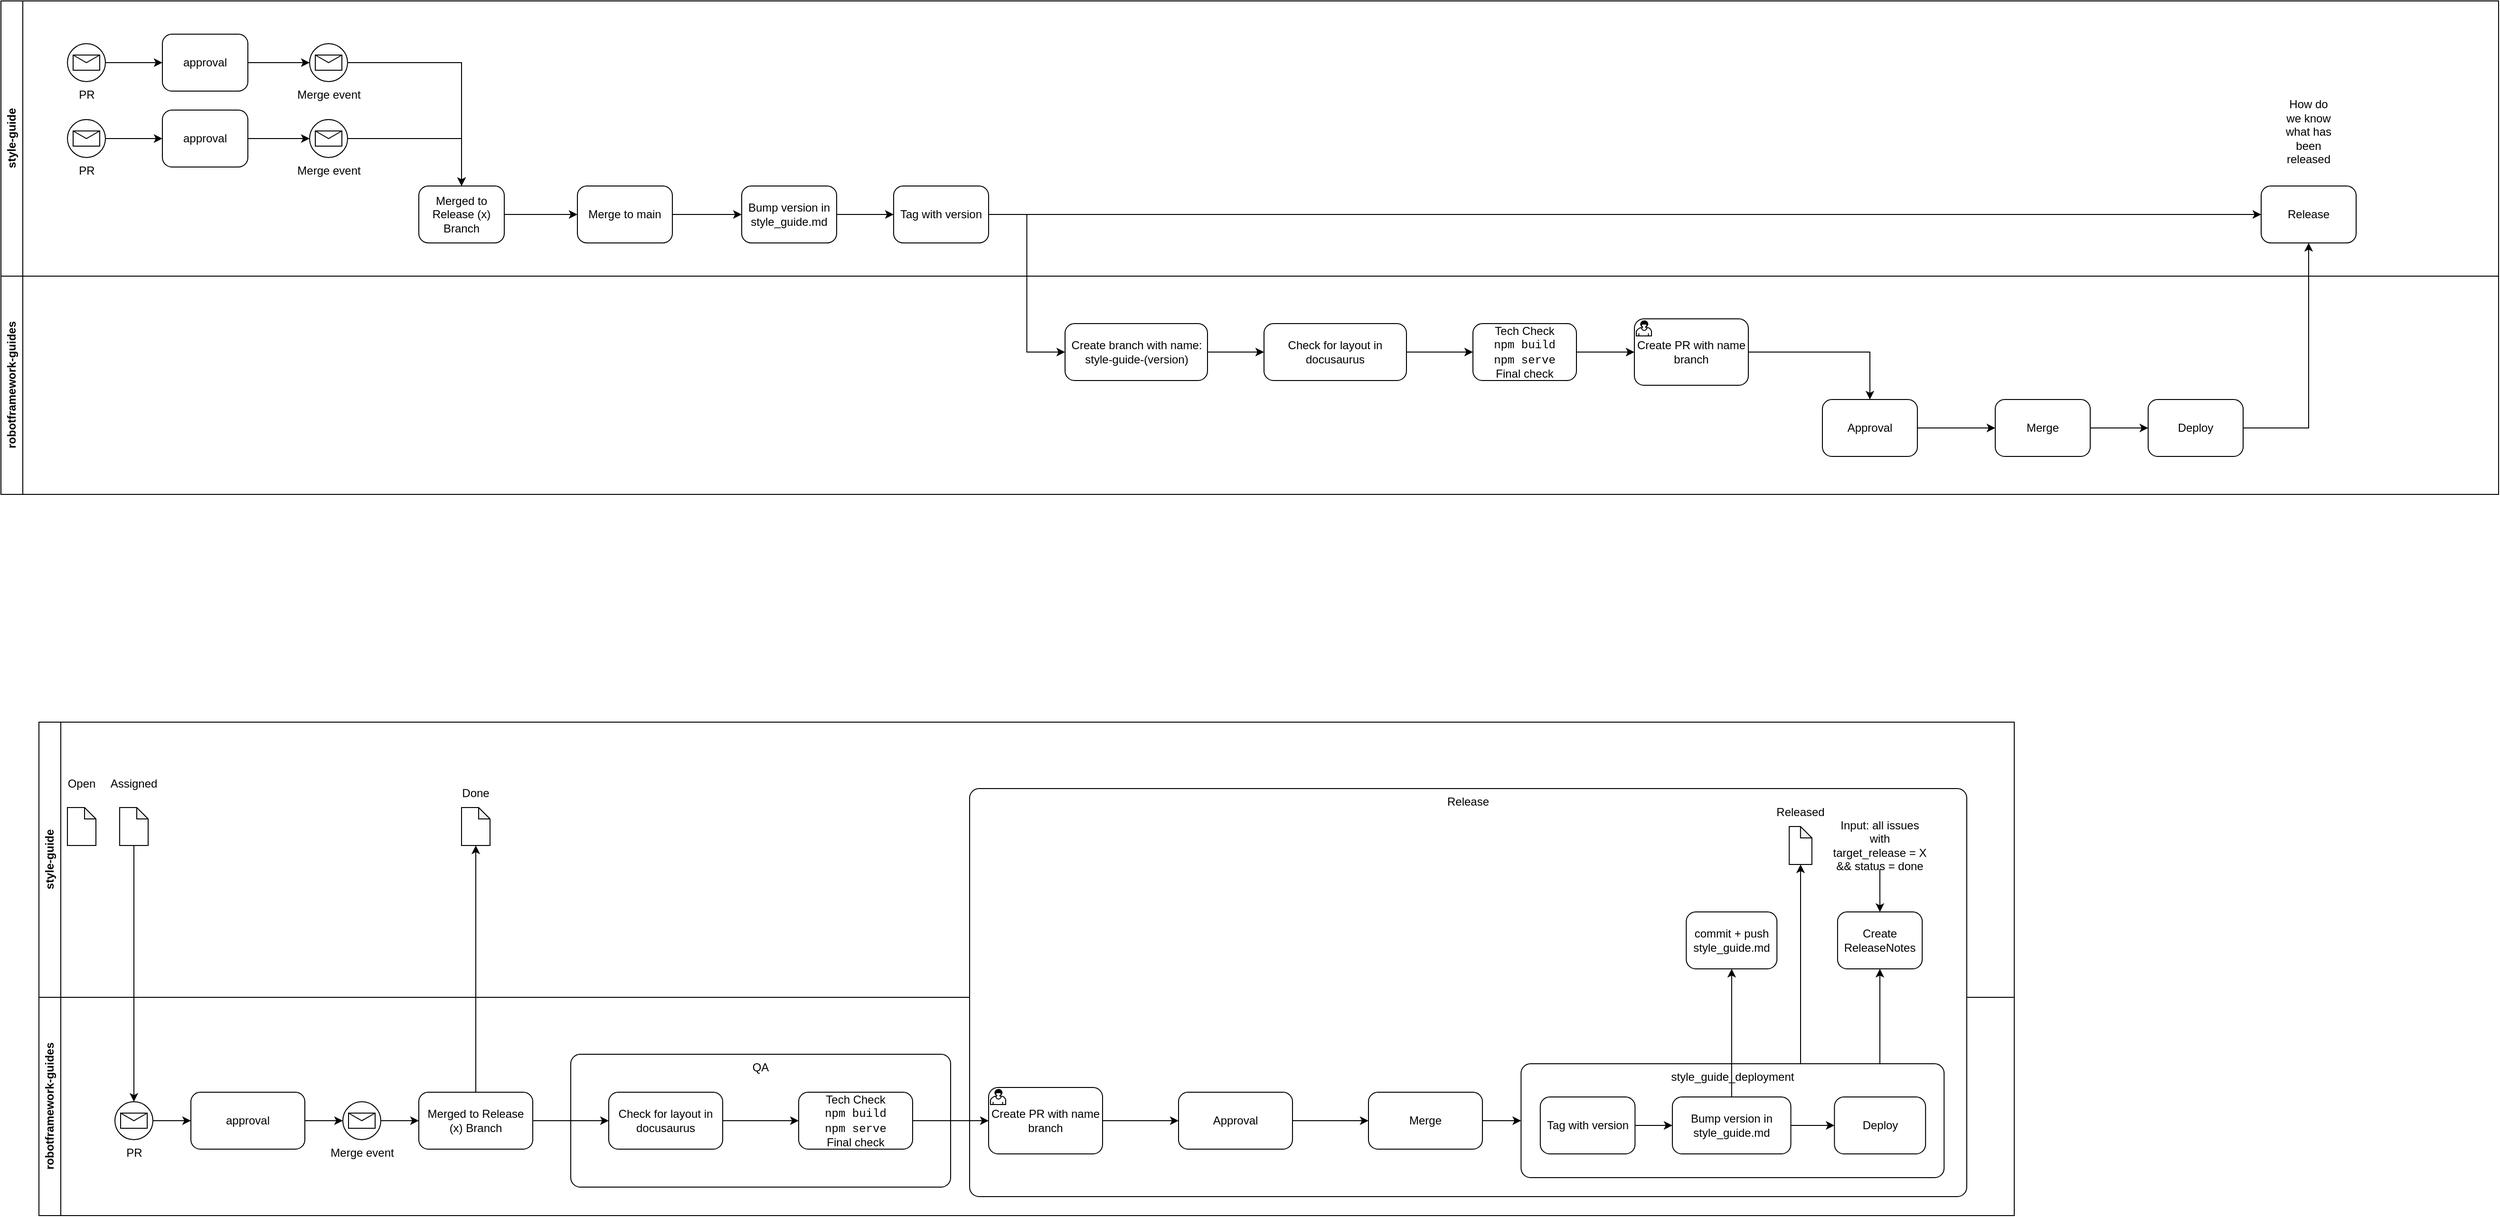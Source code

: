 <mxfile version="24.3.1" type="device">
  <diagram name="Page-1" id="ZOuL5xsMiOxqUGBmQ5yk">
    <mxGraphModel dx="1248" dy="1393" grid="1" gridSize="10" guides="1" tooltips="1" connect="1" arrows="1" fold="1" page="1" pageScale="1" pageWidth="827" pageHeight="1169" math="0" shadow="0">
      <root>
        <mxCell id="0" />
        <mxCell id="1" parent="0" />
        <mxCell id="idyytgoSw99__6BI9T1v-10" value="style-guide" style="swimlane;horizontal=0;whiteSpace=wrap;html=1;" parent="1" vertex="1">
          <mxGeometry x="120" y="120" width="2630" height="290" as="geometry" />
        </mxCell>
        <mxCell id="idyytgoSw99__6BI9T1v-1" value="Merge event" style="points=[[0.145,0.145,0],[0.5,0,0],[0.855,0.145,0],[1,0.5,0],[0.855,0.855,0],[0.5,1,0],[0.145,0.855,0],[0,0.5,0]];shape=mxgraph.bpmn.event;html=1;verticalLabelPosition=bottom;labelBackgroundColor=#ffffff;verticalAlign=top;align=center;perimeter=ellipsePerimeter;outlineConnect=0;aspect=fixed;outline=standard;symbol=message;" parent="idyytgoSw99__6BI9T1v-10" vertex="1">
          <mxGeometry x="325" y="125" width="40" height="40" as="geometry" />
        </mxCell>
        <mxCell id="idyytgoSw99__6BI9T1v-14" style="edgeStyle=orthogonalEdgeStyle;rounded=0;orthogonalLoop=1;jettySize=auto;html=1;" parent="idyytgoSw99__6BI9T1v-10" source="idyytgoSw99__6BI9T1v-12" target="idyytgoSw99__6BI9T1v-13" edge="1">
          <mxGeometry relative="1" as="geometry" />
        </mxCell>
        <mxCell id="idyytgoSw99__6BI9T1v-12" value="PR" style="points=[[0.145,0.145,0],[0.5,0,0],[0.855,0.145,0],[1,0.5,0],[0.855,0.855,0],[0.5,1,0],[0.145,0.855,0],[0,0.5,0]];shape=mxgraph.bpmn.event;html=1;verticalLabelPosition=bottom;labelBackgroundColor=#ffffff;verticalAlign=top;align=center;perimeter=ellipsePerimeter;outlineConnect=0;aspect=fixed;outline=standard;symbol=message;" parent="idyytgoSw99__6BI9T1v-10" vertex="1">
          <mxGeometry x="70" y="125" width="40" height="40" as="geometry" />
        </mxCell>
        <mxCell id="idyytgoSw99__6BI9T1v-15" style="edgeStyle=orthogonalEdgeStyle;rounded=0;orthogonalLoop=1;jettySize=auto;html=1;" parent="idyytgoSw99__6BI9T1v-10" source="idyytgoSw99__6BI9T1v-13" target="idyytgoSw99__6BI9T1v-1" edge="1">
          <mxGeometry relative="1" as="geometry" />
        </mxCell>
        <mxCell id="idyytgoSw99__6BI9T1v-13" value="approval" style="points=[[0.25,0,0],[0.5,0,0],[0.75,0,0],[1,0.25,0],[1,0.5,0],[1,0.75,0],[0.75,1,0],[0.5,1,0],[0.25,1,0],[0,0.75,0],[0,0.5,0],[0,0.25,0]];shape=mxgraph.bpmn.task;whiteSpace=wrap;rectStyle=rounded;size=10;html=1;container=1;expand=0;collapsible=0;taskMarker=abstract;" parent="idyytgoSw99__6BI9T1v-10" vertex="1">
          <mxGeometry x="170" y="115" width="90" height="60" as="geometry" />
        </mxCell>
        <mxCell id="idyytgoSw99__6BI9T1v-32" value="" style="edgeStyle=orthogonalEdgeStyle;rounded=0;orthogonalLoop=1;jettySize=auto;html=1;" parent="idyytgoSw99__6BI9T1v-10" source="idyytgoSw99__6BI9T1v-1" target="idyytgoSw99__6BI9T1v-31" edge="1">
          <mxGeometry relative="1" as="geometry">
            <mxPoint x="600" y="265" as="targetPoint" />
            <mxPoint x="485" y="265" as="sourcePoint" />
          </mxGeometry>
        </mxCell>
        <mxCell id="idyytgoSw99__6BI9T1v-31" value="Merged to Release (x) Branch" style="points=[[0.25,0,0],[0.5,0,0],[0.75,0,0],[1,0.25,0],[1,0.5,0],[1,0.75,0],[0.75,1,0],[0.5,1,0],[0.25,1,0],[0,0.75,0],[0,0.5,0],[0,0.25,0]];shape=mxgraph.bpmn.task;whiteSpace=wrap;rectStyle=rounded;size=10;html=1;container=1;expand=0;collapsible=0;taskMarker=abstract;" parent="idyytgoSw99__6BI9T1v-10" vertex="1">
          <mxGeometry x="440" y="195" width="90" height="60" as="geometry" />
        </mxCell>
        <mxCell id="idyytgoSw99__6BI9T1v-36" value="Merge event" style="points=[[0.145,0.145,0],[0.5,0,0],[0.855,0.145,0],[1,0.5,0],[0.855,0.855,0],[0.5,1,0],[0.145,0.855,0],[0,0.5,0]];shape=mxgraph.bpmn.event;html=1;verticalLabelPosition=bottom;labelBackgroundColor=#ffffff;verticalAlign=top;align=center;perimeter=ellipsePerimeter;outlineConnect=0;aspect=fixed;outline=standard;symbol=message;" parent="idyytgoSw99__6BI9T1v-10" vertex="1">
          <mxGeometry x="325" y="45" width="40" height="40" as="geometry" />
        </mxCell>
        <mxCell id="idyytgoSw99__6BI9T1v-37" style="edgeStyle=orthogonalEdgeStyle;rounded=0;orthogonalLoop=1;jettySize=auto;html=1;" parent="idyytgoSw99__6BI9T1v-10" source="idyytgoSw99__6BI9T1v-38" target="idyytgoSw99__6BI9T1v-40" edge="1">
          <mxGeometry relative="1" as="geometry" />
        </mxCell>
        <mxCell id="idyytgoSw99__6BI9T1v-38" value="PR" style="points=[[0.145,0.145,0],[0.5,0,0],[0.855,0.145,0],[1,0.5,0],[0.855,0.855,0],[0.5,1,0],[0.145,0.855,0],[0,0.5,0]];shape=mxgraph.bpmn.event;html=1;verticalLabelPosition=bottom;labelBackgroundColor=#ffffff;verticalAlign=top;align=center;perimeter=ellipsePerimeter;outlineConnect=0;aspect=fixed;outline=standard;symbol=message;" parent="idyytgoSw99__6BI9T1v-10" vertex="1">
          <mxGeometry x="70" y="45" width="40" height="40" as="geometry" />
        </mxCell>
        <mxCell id="idyytgoSw99__6BI9T1v-39" style="edgeStyle=orthogonalEdgeStyle;rounded=0;orthogonalLoop=1;jettySize=auto;html=1;" parent="idyytgoSw99__6BI9T1v-10" source="idyytgoSw99__6BI9T1v-40" target="idyytgoSw99__6BI9T1v-36" edge="1">
          <mxGeometry relative="1" as="geometry" />
        </mxCell>
        <mxCell id="idyytgoSw99__6BI9T1v-40" value="approval" style="points=[[0.25,0,0],[0.5,0,0],[0.75,0,0],[1,0.25,0],[1,0.5,0],[1,0.75,0],[0.75,1,0],[0.5,1,0],[0.25,1,0],[0,0.75,0],[0,0.5,0],[0,0.25,0]];shape=mxgraph.bpmn.task;whiteSpace=wrap;rectStyle=rounded;size=10;html=1;container=1;expand=0;collapsible=0;taskMarker=abstract;" parent="idyytgoSw99__6BI9T1v-10" vertex="1">
          <mxGeometry x="170" y="35" width="90" height="60" as="geometry" />
        </mxCell>
        <mxCell id="idyytgoSw99__6BI9T1v-41" style="edgeStyle=orthogonalEdgeStyle;rounded=0;orthogonalLoop=1;jettySize=auto;html=1;entryX=0.5;entryY=0;entryDx=0;entryDy=0;entryPerimeter=0;" parent="idyytgoSw99__6BI9T1v-10" source="idyytgoSw99__6BI9T1v-36" target="idyytgoSw99__6BI9T1v-31" edge="1">
          <mxGeometry relative="1" as="geometry" />
        </mxCell>
        <mxCell id="myVpbcoBnV0VivffUsKA-7" style="edgeStyle=orthogonalEdgeStyle;rounded=0;orthogonalLoop=1;jettySize=auto;html=1;" edge="1" parent="idyytgoSw99__6BI9T1v-10" source="idyytgoSw99__6BI9T1v-94" target="myVpbcoBnV0VivffUsKA-1">
          <mxGeometry relative="1" as="geometry" />
        </mxCell>
        <mxCell id="idyytgoSw99__6BI9T1v-94" value="Tag with version" style="points=[[0.25,0,0],[0.5,0,0],[0.75,0,0],[1,0.25,0],[1,0.5,0],[1,0.75,0],[0.75,1,0],[0.5,1,0],[0.25,1,0],[0,0.75,0],[0,0.5,0],[0,0.25,0]];shape=mxgraph.bpmn.task;whiteSpace=wrap;rectStyle=rounded;size=10;html=1;container=1;expand=0;collapsible=0;taskMarker=abstract;" parent="idyytgoSw99__6BI9T1v-10" vertex="1">
          <mxGeometry x="940" y="195" width="100" height="60" as="geometry" />
        </mxCell>
        <mxCell id="idyytgoSw99__6BI9T1v-87" value="Merge to main" style="points=[[0.25,0,0],[0.5,0,0],[0.75,0,0],[1,0.25,0],[1,0.5,0],[1,0.75,0],[0.75,1,0],[0.5,1,0],[0.25,1,0],[0,0.75,0],[0,0.5,0],[0,0.25,0]];shape=mxgraph.bpmn.task;whiteSpace=wrap;rectStyle=rounded;size=10;html=1;container=1;expand=0;collapsible=0;taskMarker=abstract;" parent="idyytgoSw99__6BI9T1v-10" vertex="1">
          <mxGeometry x="607" y="195" width="100" height="60" as="geometry" />
        </mxCell>
        <mxCell id="idyytgoSw99__6BI9T1v-95" style="edgeStyle=orthogonalEdgeStyle;rounded=0;orthogonalLoop=1;jettySize=auto;html=1;entryX=0;entryY=0.5;entryDx=0;entryDy=0;entryPerimeter=0;" parent="idyytgoSw99__6BI9T1v-10" source="idyytgoSw99__6BI9T1v-31" target="idyytgoSw99__6BI9T1v-87" edge="1">
          <mxGeometry relative="1" as="geometry" />
        </mxCell>
        <mxCell id="idyytgoSw99__6BI9T1v-96" style="edgeStyle=orthogonalEdgeStyle;rounded=0;orthogonalLoop=1;jettySize=auto;html=1;entryX=0;entryY=0.5;entryDx=0;entryDy=0;entryPerimeter=0;" parent="idyytgoSw99__6BI9T1v-10" source="myVpbcoBnV0VivffUsKA-3" target="idyytgoSw99__6BI9T1v-94" edge="1">
          <mxGeometry relative="1" as="geometry" />
        </mxCell>
        <mxCell id="myVpbcoBnV0VivffUsKA-1" value="Release" style="points=[[0.25,0,0],[0.5,0,0],[0.75,0,0],[1,0.25,0],[1,0.5,0],[1,0.75,0],[0.75,1,0],[0.5,1,0],[0.25,1,0],[0,0.75,0],[0,0.5,0],[0,0.25,0]];shape=mxgraph.bpmn.task;whiteSpace=wrap;rectStyle=rounded;size=10;html=1;container=1;expand=0;collapsible=0;taskMarker=abstract;" vertex="1" parent="idyytgoSw99__6BI9T1v-10">
          <mxGeometry x="2380" y="195" width="100" height="60" as="geometry" />
        </mxCell>
        <mxCell id="myVpbcoBnV0VivffUsKA-3" value="Bump version in style_guide.md" style="points=[[0.25,0,0],[0.5,0,0],[0.75,0,0],[1,0.25,0],[1,0.5,0],[1,0.75,0],[0.75,1,0],[0.5,1,0],[0.25,1,0],[0,0.75,0],[0,0.5,0],[0,0.25,0]];shape=mxgraph.bpmn.task;whiteSpace=wrap;rectStyle=rounded;size=10;html=1;container=1;expand=0;collapsible=0;taskMarker=abstract;" vertex="1" parent="idyytgoSw99__6BI9T1v-10">
          <mxGeometry x="780" y="195" width="100" height="60" as="geometry" />
        </mxCell>
        <mxCell id="myVpbcoBnV0VivffUsKA-4" value="" style="edgeStyle=orthogonalEdgeStyle;rounded=0;orthogonalLoop=1;jettySize=auto;html=1;entryX=0;entryY=0.5;entryDx=0;entryDy=0;entryPerimeter=0;" edge="1" parent="idyytgoSw99__6BI9T1v-10" source="idyytgoSw99__6BI9T1v-87" target="myVpbcoBnV0VivffUsKA-3">
          <mxGeometry relative="1" as="geometry">
            <mxPoint x="827" y="345" as="sourcePoint" />
            <mxPoint x="1060" y="345" as="targetPoint" />
          </mxGeometry>
        </mxCell>
        <mxCell id="myVpbcoBnV0VivffUsKA-8" value="How do we know what has been released&lt;div&gt;&lt;br&gt;&lt;/div&gt;" style="text;html=1;align=center;verticalAlign=middle;whiteSpace=wrap;rounded=0;" vertex="1" parent="idyytgoSw99__6BI9T1v-10">
          <mxGeometry x="2400" y="130" width="60" height="30" as="geometry" />
        </mxCell>
        <mxCell id="idyytgoSw99__6BI9T1v-11" value="robotframework-guides" style="swimlane;horizontal=0;whiteSpace=wrap;html=1;" parent="1" vertex="1">
          <mxGeometry x="120" y="410" width="2630" height="230" as="geometry" />
        </mxCell>
        <mxCell id="idyytgoSw99__6BI9T1v-98" value="" style="edgeStyle=orthogonalEdgeStyle;rounded=0;orthogonalLoop=1;jettySize=auto;html=1;exitX=1;exitY=0.5;exitDx=0;exitDy=0;exitPerimeter=0;" parent="idyytgoSw99__6BI9T1v-11" source="idyytgoSw99__6BI9T1v-105" target="idyytgoSw99__6BI9T1v-97" edge="1">
          <mxGeometry relative="1" as="geometry">
            <Array as="points">
              <mxPoint x="1271" y="80" />
            </Array>
          </mxGeometry>
        </mxCell>
        <mxCell id="idyytgoSw99__6BI9T1v-100" value="" style="edgeStyle=orthogonalEdgeStyle;rounded=0;orthogonalLoop=1;jettySize=auto;html=1;" parent="idyytgoSw99__6BI9T1v-11" source="idyytgoSw99__6BI9T1v-97" target="idyytgoSw99__6BI9T1v-99" edge="1">
          <mxGeometry relative="1" as="geometry" />
        </mxCell>
        <mxCell id="idyytgoSw99__6BI9T1v-97" value="Check for layout in docusaurus" style="points=[[0.25,0,0],[0.5,0,0],[0.75,0,0],[1,0.25,0],[1,0.5,0],[1,0.75,0],[0.75,1,0],[0.5,1,0],[0.25,1,0],[0,0.75,0],[0,0.5,0],[0,0.25,0]];shape=mxgraph.bpmn.task;whiteSpace=wrap;rectStyle=rounded;size=10;html=1;container=1;expand=0;collapsible=0;taskMarker=abstract;" parent="idyytgoSw99__6BI9T1v-11" vertex="1">
          <mxGeometry x="1330" y="50" width="150" height="60" as="geometry" />
        </mxCell>
        <mxCell id="idyytgoSw99__6BI9T1v-99" value="Tech Check&lt;div&gt;&lt;font face=&quot;Courier New&quot;&gt;npm build&lt;/font&gt;&lt;/div&gt;&lt;div&gt;&lt;font face=&quot;Courier New&quot;&gt;npm serve&lt;/font&gt;&lt;/div&gt;&lt;div&gt;Final check&lt;/div&gt;" style="points=[[0.25,0,0],[0.5,0,0],[0.75,0,0],[1,0.25,0],[1,0.5,0],[1,0.75,0],[0.75,1,0],[0.5,1,0],[0.25,1,0],[0,0.75,0],[0,0.5,0],[0,0.25,0]];shape=mxgraph.bpmn.task;whiteSpace=wrap;rectStyle=rounded;size=10;html=1;container=1;expand=0;collapsible=0;taskMarker=abstract;" parent="idyytgoSw99__6BI9T1v-11" vertex="1">
          <mxGeometry x="1550" y="50" width="109" height="60" as="geometry" />
        </mxCell>
        <mxCell id="idyytgoSw99__6BI9T1v-104" value="" style="edgeStyle=orthogonalEdgeStyle;rounded=0;orthogonalLoop=1;jettySize=auto;html=1;" parent="idyytgoSw99__6BI9T1v-11" source="myVpbcoBnV0VivffUsKA-5" target="idyytgoSw99__6BI9T1v-103" edge="1">
          <mxGeometry relative="1" as="geometry" />
        </mxCell>
        <mxCell id="idyytgoSw99__6BI9T1v-101" value="Approval" style="points=[[0.25,0,0],[0.5,0,0],[0.75,0,0],[1,0.25,0],[1,0.5,0],[1,0.75,0],[0.75,1,0],[0.5,1,0],[0.25,1,0],[0,0.75,0],[0,0.5,0],[0,0.25,0]];shape=mxgraph.bpmn.task;whiteSpace=wrap;rectStyle=rounded;size=10;html=1;container=1;expand=0;collapsible=0;taskMarker=abstract;" parent="idyytgoSw99__6BI9T1v-11" vertex="1">
          <mxGeometry x="1918" y="130" width="100" height="60" as="geometry" />
        </mxCell>
        <mxCell id="idyytgoSw99__6BI9T1v-103" value="Deploy" style="points=[[0.25,0,0],[0.5,0,0],[0.75,0,0],[1,0.25,0],[1,0.5,0],[1,0.75,0],[0.75,1,0],[0.5,1,0],[0.25,1,0],[0,0.75,0],[0,0.5,0],[0,0.25,0]];shape=mxgraph.bpmn.task;whiteSpace=wrap;rectStyle=rounded;size=10;html=1;container=1;expand=0;collapsible=0;taskMarker=abstract;" parent="idyytgoSw99__6BI9T1v-11" vertex="1">
          <mxGeometry x="2261" y="130" width="100" height="60" as="geometry" />
        </mxCell>
        <mxCell id="idyytgoSw99__6BI9T1v-105" value="Create branch with name: style-guide-(version)" style="points=[[0.25,0,0],[0.5,0,0],[0.75,0,0],[1,0.25,0],[1,0.5,0],[1,0.75,0],[0.75,1,0],[0.5,1,0],[0.25,1,0],[0,0.75,0],[0,0.5,0],[0,0.25,0]];shape=mxgraph.bpmn.task;whiteSpace=wrap;rectStyle=rounded;size=10;html=1;container=1;expand=0;collapsible=0;taskMarker=abstract;" parent="idyytgoSw99__6BI9T1v-11" vertex="1">
          <mxGeometry x="1120.5" y="50" width="150" height="60" as="geometry" />
        </mxCell>
        <mxCell id="idyytgoSw99__6BI9T1v-106" value="" style="edgeStyle=orthogonalEdgeStyle;rounded=0;orthogonalLoop=1;jettySize=auto;html=1;" parent="idyytgoSw99__6BI9T1v-11" source="idyytgoSw99__6BI9T1v-107" target="idyytgoSw99__6BI9T1v-101" edge="1">
          <mxGeometry relative="1" as="geometry">
            <mxPoint x="1810" y="490" as="sourcePoint" />
            <mxPoint x="1770" y="80" as="targetPoint" />
          </mxGeometry>
        </mxCell>
        <mxCell id="idyytgoSw99__6BI9T1v-108" value="" style="edgeStyle=orthogonalEdgeStyle;rounded=0;orthogonalLoop=1;jettySize=auto;html=1;" parent="idyytgoSw99__6BI9T1v-11" source="idyytgoSw99__6BI9T1v-99" target="idyytgoSw99__6BI9T1v-107" edge="1">
          <mxGeometry relative="1" as="geometry">
            <mxPoint x="1810" y="490" as="sourcePoint" />
            <mxPoint x="2120" y="490" as="targetPoint" />
          </mxGeometry>
        </mxCell>
        <mxCell id="idyytgoSw99__6BI9T1v-107" value="Create PR with name branch" style="points=[[0.25,0,0],[0.5,0,0],[0.75,0,0],[1,0.25,0],[1,0.5,0],[1,0.75,0],[0.75,1,0],[0.5,1,0],[0.25,1,0],[0,0.75,0],[0,0.5,0],[0,0.25,0]];shape=mxgraph.bpmn.task;whiteSpace=wrap;rectStyle=rounded;size=10;html=1;container=1;expand=0;collapsible=0;taskMarker=user;" parent="idyytgoSw99__6BI9T1v-11" vertex="1">
          <mxGeometry x="1720" y="45" width="120" height="70" as="geometry" />
        </mxCell>
        <mxCell id="myVpbcoBnV0VivffUsKA-5" value="Merge" style="points=[[0.25,0,0],[0.5,0,0],[0.75,0,0],[1,0.25,0],[1,0.5,0],[1,0.75,0],[0.75,1,0],[0.5,1,0],[0.25,1,0],[0,0.75,0],[0,0.5,0],[0,0.25,0]];shape=mxgraph.bpmn.task;whiteSpace=wrap;rectStyle=rounded;size=10;html=1;container=1;expand=0;collapsible=0;taskMarker=abstract;" vertex="1" parent="idyytgoSw99__6BI9T1v-11">
          <mxGeometry x="2100" y="130" width="100" height="60" as="geometry" />
        </mxCell>
        <mxCell id="myVpbcoBnV0VivffUsKA-6" value="" style="edgeStyle=orthogonalEdgeStyle;rounded=0;orthogonalLoop=1;jettySize=auto;html=1;" edge="1" parent="idyytgoSw99__6BI9T1v-11" source="idyytgoSw99__6BI9T1v-101" target="myVpbcoBnV0VivffUsKA-5">
          <mxGeometry relative="1" as="geometry">
            <mxPoint x="2138" y="570" as="sourcePoint" />
            <mxPoint x="2381" y="570" as="targetPoint" />
          </mxGeometry>
        </mxCell>
        <mxCell id="idyytgoSw99__6BI9T1v-35" style="edgeStyle=orthogonalEdgeStyle;rounded=0;orthogonalLoop=1;jettySize=auto;html=1;entryX=0;entryY=0.5;entryDx=0;entryDy=0;entryPerimeter=0;exitX=1;exitY=0.5;exitDx=0;exitDy=0;exitPerimeter=0;" parent="1" source="idyytgoSw99__6BI9T1v-94" target="idyytgoSw99__6BI9T1v-105" edge="1">
          <mxGeometry relative="1" as="geometry">
            <mxPoint x="1110" y="345" as="sourcePoint" />
            <mxPoint x="1050" y="345" as="targetPoint" />
          </mxGeometry>
        </mxCell>
        <mxCell id="myVpbcoBnV0VivffUsKA-2" value="" style="edgeStyle=orthogonalEdgeStyle;rounded=0;orthogonalLoop=1;jettySize=auto;html=1;" edge="1" parent="1" source="idyytgoSw99__6BI9T1v-103" target="myVpbcoBnV0VivffUsKA-1">
          <mxGeometry relative="1" as="geometry" />
        </mxCell>
        <mxCell id="myVpbcoBnV0VivffUsKA-48" value="style-guide" style="swimlane;horizontal=0;whiteSpace=wrap;html=1;" vertex="1" parent="1">
          <mxGeometry x="160" y="880" width="2080" height="290" as="geometry" />
        </mxCell>
        <mxCell id="myVpbcoBnV0VivffUsKA-103" value="" style="shape=note;whiteSpace=wrap;html=1;backgroundOutline=1;darkOpacity=0.05;size=12;" vertex="1" parent="myVpbcoBnV0VivffUsKA-48">
          <mxGeometry x="85" y="90" width="30" height="40" as="geometry" />
        </mxCell>
        <mxCell id="myVpbcoBnV0VivffUsKA-104" value="Assigned" style="text;html=1;align=center;verticalAlign=middle;whiteSpace=wrap;rounded=0;" vertex="1" parent="myVpbcoBnV0VivffUsKA-48">
          <mxGeometry x="70" y="50" width="60" height="30" as="geometry" />
        </mxCell>
        <mxCell id="myVpbcoBnV0VivffUsKA-111" value="" style="shape=note;whiteSpace=wrap;html=1;backgroundOutline=1;darkOpacity=0.05;size=12;" vertex="1" parent="myVpbcoBnV0VivffUsKA-48">
          <mxGeometry x="30" y="90" width="30" height="40" as="geometry" />
        </mxCell>
        <mxCell id="myVpbcoBnV0VivffUsKA-112" value="Open" style="text;html=1;align=center;verticalAlign=middle;whiteSpace=wrap;rounded=0;" vertex="1" parent="myVpbcoBnV0VivffUsKA-48">
          <mxGeometry x="15" y="50" width="60" height="30" as="geometry" />
        </mxCell>
        <mxCell id="myVpbcoBnV0VivffUsKA-113" value="" style="shape=note;whiteSpace=wrap;html=1;backgroundOutline=1;darkOpacity=0.05;size=12;" vertex="1" parent="myVpbcoBnV0VivffUsKA-48">
          <mxGeometry x="445" y="90" width="30" height="40" as="geometry" />
        </mxCell>
        <mxCell id="myVpbcoBnV0VivffUsKA-114" value="Done" style="text;html=1;align=center;verticalAlign=middle;whiteSpace=wrap;rounded=0;" vertex="1" parent="myVpbcoBnV0VivffUsKA-48">
          <mxGeometry x="430" y="60" width="60" height="30" as="geometry" />
        </mxCell>
        <mxCell id="myVpbcoBnV0VivffUsKA-71" value="robotframework-guides" style="swimlane;horizontal=0;whiteSpace=wrap;html=1;" vertex="1" parent="1">
          <mxGeometry x="160" y="1170" width="2080" height="230" as="geometry" />
        </mxCell>
        <mxCell id="myVpbcoBnV0VivffUsKA-143" value="Release" style="points=[[0.25,0,0],[0.5,0,0],[0.75,0,0],[1,0.25,0],[1,0.5,0],[1,0.75,0],[0.75,1,0],[0.5,1,0],[0.25,1,0],[0,0.75,0],[0,0.5,0],[0,0.25,0]];shape=mxgraph.bpmn.task;whiteSpace=wrap;rectStyle=rounded;size=10;html=1;container=1;expand=0;collapsible=0;taskMarker=abstract;verticalAlign=top;fillColor=default;" vertex="1" parent="myVpbcoBnV0VivffUsKA-71">
          <mxGeometry x="980" y="-220" width="1050" height="430" as="geometry" />
        </mxCell>
        <mxCell id="myVpbcoBnV0VivffUsKA-141" style="edgeStyle=orthogonalEdgeStyle;rounded=0;orthogonalLoop=1;jettySize=auto;html=1;" edge="1" parent="myVpbcoBnV0VivffUsKA-143" source="myVpbcoBnV0VivffUsKA-139" target="myVpbcoBnV0VivffUsKA-138">
          <mxGeometry relative="1" as="geometry" />
        </mxCell>
        <mxCell id="myVpbcoBnV0VivffUsKA-116" value="Released" style="text;html=1;align=center;verticalAlign=middle;whiteSpace=wrap;rounded=0;" vertex="1" parent="myVpbcoBnV0VivffUsKA-143">
          <mxGeometry x="851.136" y="10" width="47.727" height="30" as="geometry" />
        </mxCell>
        <mxCell id="myVpbcoBnV0VivffUsKA-115" value="" style="shape=note;whiteSpace=wrap;html=1;backgroundOutline=1;darkOpacity=0.05;size=12;" vertex="1" parent="myVpbcoBnV0VivffUsKA-143">
          <mxGeometry x="863.068" y="40" width="23.864" height="40" as="geometry" />
        </mxCell>
        <mxCell id="myVpbcoBnV0VivffUsKA-120" value="commit + push style_guide.md" style="points=[[0.25,0,0],[0.5,0,0],[0.75,0,0],[1,0.25,0],[1,0.5,0],[1,0.75,0],[0.75,1,0],[0.5,1,0],[0.25,1,0],[0,0.75,0],[0,0.5,0],[0,0.25,0]];shape=mxgraph.bpmn.task;whiteSpace=wrap;rectStyle=rounded;size=10;html=1;container=1;expand=0;collapsible=0;taskMarker=abstract;" vertex="1" parent="myVpbcoBnV0VivffUsKA-143">
          <mxGeometry x="754.661" y="130" width="95.455" height="60" as="geometry" />
        </mxCell>
        <mxCell id="myVpbcoBnV0VivffUsKA-138" value="Create ReleaseNotes" style="points=[[0.25,0,0],[0.5,0,0],[0.75,0,0],[1,0.25,0],[1,0.5,0],[1,0.75,0],[0.75,1,0],[0.5,1,0],[0.25,1,0],[0,0.75,0],[0,0.5,0],[0,0.25,0]];shape=mxgraph.bpmn.task;whiteSpace=wrap;rectStyle=rounded;size=10;html=1;container=1;expand=0;collapsible=0;taskMarker=abstract;" vertex="1" parent="myVpbcoBnV0VivffUsKA-143">
          <mxGeometry x="913.953" y="130" width="89.147" height="60" as="geometry" />
        </mxCell>
        <mxCell id="myVpbcoBnV0VivffUsKA-139" value="Input: all issues with target_release = X&lt;div&gt;&amp;amp;&amp;amp; status = done&lt;/div&gt;" style="text;html=1;align=center;verticalAlign=middle;whiteSpace=wrap;rounded=0;" vertex="1" parent="myVpbcoBnV0VivffUsKA-143">
          <mxGeometry x="906.818" y="35" width="103.409" height="50" as="geometry" />
        </mxCell>
        <mxCell id="myVpbcoBnV0VivffUsKA-78" value="style_guide_deployment" style="points=[[0.25,0,0],[0.5,0,0],[0.75,0,0],[1,0.25,0],[1,0.5,0],[1,0.75,0],[0.75,1,0],[0.5,1,0],[0.25,1,0],[0,0.75,0],[0,0.5,0],[0,0.25,0]];shape=mxgraph.bpmn.task;whiteSpace=wrap;rectStyle=rounded;size=10;html=1;container=1;expand=0;collapsible=0;taskMarker=abstract;verticalAlign=top;" vertex="1" parent="myVpbcoBnV0VivffUsKA-143">
          <mxGeometry x="580.682" y="290" width="445.455" height="120" as="geometry" />
        </mxCell>
        <mxCell id="myVpbcoBnV0VivffUsKA-63" value="Tag with version" style="points=[[0.25,0,0],[0.5,0,0],[0.75,0,0],[1,0.25,0],[1,0.5,0],[1,0.75,0],[0.75,1,0],[0.5,1,0],[0.25,1,0],[0,0.75,0],[0,0.5,0],[0,0.25,0]];shape=mxgraph.bpmn.task;whiteSpace=wrap;rectStyle=rounded;size=10;html=1;container=1;expand=0;collapsible=0;taskMarker=abstract;" vertex="1" parent="myVpbcoBnV0VivffUsKA-78">
          <mxGeometry x="20.24" y="35" width="99.76" height="60" as="geometry" />
        </mxCell>
        <mxCell id="myVpbcoBnV0VivffUsKA-137" value="" style="edgeStyle=orthogonalEdgeStyle;rounded=0;orthogonalLoop=1;jettySize=auto;html=1;" edge="1" parent="myVpbcoBnV0VivffUsKA-78" source="myVpbcoBnV0VivffUsKA-68" target="myVpbcoBnV0VivffUsKA-134">
          <mxGeometry relative="1" as="geometry">
            <mxPoint x="200.47" y="65" as="targetPoint" />
          </mxGeometry>
        </mxCell>
        <mxCell id="myVpbcoBnV0VivffUsKA-68" value="Bump version in style_guide.md" style="points=[[0.25,0,0],[0.5,0,0],[0.75,0,0],[1,0.25,0],[1,0.5,0],[1,0.75,0],[0.75,1,0],[0.5,1,0],[0.25,1,0],[0,0.75,0],[0,0.5,0],[0,0.25,0]];shape=mxgraph.bpmn.task;whiteSpace=wrap;rectStyle=rounded;size=10;html=1;container=1;expand=0;collapsible=0;taskMarker=abstract;" vertex="1" parent="myVpbcoBnV0VivffUsKA-78">
          <mxGeometry x="159.32" y="35" width="124.77" height="60" as="geometry" />
        </mxCell>
        <mxCell id="myVpbcoBnV0VivffUsKA-100" style="edgeStyle=orthogonalEdgeStyle;rounded=0;orthogonalLoop=1;jettySize=auto;html=1;" edge="1" parent="myVpbcoBnV0VivffUsKA-78" source="myVpbcoBnV0VivffUsKA-63" target="myVpbcoBnV0VivffUsKA-68">
          <mxGeometry relative="1" as="geometry" />
        </mxCell>
        <mxCell id="myVpbcoBnV0VivffUsKA-134" value="Deploy" style="points=[[0.25,0,0],[0.5,0,0],[0.75,0,0],[1,0.25,0],[1,0.5,0],[1,0.75,0],[0.75,1,0],[0.5,1,0],[0.25,1,0],[0,0.75,0],[0,0.5,0],[0,0.25,0]];shape=mxgraph.bpmn.task;whiteSpace=wrap;rectStyle=rounded;size=10;html=1;container=1;expand=0;collapsible=0;taskMarker=abstract;" vertex="1" parent="myVpbcoBnV0VivffUsKA-78">
          <mxGeometry x="330" y="35" width="95.93" height="60" as="geometry" />
        </mxCell>
        <mxCell id="myVpbcoBnV0VivffUsKA-118" style="edgeStyle=orthogonalEdgeStyle;rounded=0;orthogonalLoop=1;jettySize=auto;html=1;entryX=0.5;entryY=1;entryDx=0;entryDy=0;entryPerimeter=0;" edge="1" parent="myVpbcoBnV0VivffUsKA-143" source="myVpbcoBnV0VivffUsKA-78" target="myVpbcoBnV0VivffUsKA-115">
          <mxGeometry relative="1" as="geometry">
            <mxPoint x="1042.045" y="320" as="sourcePoint" />
            <Array as="points">
              <mxPoint x="875.0" y="240" />
              <mxPoint x="875.0" y="240" />
            </Array>
          </mxGeometry>
        </mxCell>
        <mxCell id="myVpbcoBnV0VivffUsKA-122" style="edgeStyle=orthogonalEdgeStyle;rounded=0;orthogonalLoop=1;jettySize=auto;html=1;" edge="1" parent="myVpbcoBnV0VivffUsKA-143" source="myVpbcoBnV0VivffUsKA-68" target="myVpbcoBnV0VivffUsKA-120">
          <mxGeometry relative="1" as="geometry" />
        </mxCell>
        <mxCell id="myVpbcoBnV0VivffUsKA-140" style="edgeStyle=orthogonalEdgeStyle;rounded=0;orthogonalLoop=1;jettySize=auto;html=1;exitX=0.75;exitY=0;exitDx=0;exitDy=0;exitPerimeter=0;" edge="1" parent="myVpbcoBnV0VivffUsKA-143" source="myVpbcoBnV0VivffUsKA-78" target="myVpbcoBnV0VivffUsKA-138">
          <mxGeometry relative="1" as="geometry">
            <Array as="points">
              <mxPoint x="958.523" y="290" />
            </Array>
          </mxGeometry>
        </mxCell>
        <mxCell id="myVpbcoBnV0VivffUsKA-142" value="QA" style="points=[[0.25,0,0],[0.5,0,0],[0.75,0,0],[1,0.25,0],[1,0.5,0],[1,0.75,0],[0.75,1,0],[0.5,1,0],[0.25,1,0],[0,0.75,0],[0,0.5,0],[0,0.25,0]];shape=mxgraph.bpmn.task;whiteSpace=wrap;rectStyle=rounded;size=10;html=1;container=1;expand=0;collapsible=0;taskMarker=abstract;verticalAlign=top;" vertex="1" parent="myVpbcoBnV0VivffUsKA-71">
          <mxGeometry x="560" y="60" width="400" height="140" as="geometry" />
        </mxCell>
        <mxCell id="myVpbcoBnV0VivffUsKA-73" value="" style="edgeStyle=orthogonalEdgeStyle;rounded=0;orthogonalLoop=1;jettySize=auto;html=1;" edge="1" parent="myVpbcoBnV0VivffUsKA-71" source="myVpbcoBnV0VivffUsKA-74" target="myVpbcoBnV0VivffUsKA-75">
          <mxGeometry relative="1" as="geometry" />
        </mxCell>
        <mxCell id="myVpbcoBnV0VivffUsKA-98" style="edgeStyle=orthogonalEdgeStyle;rounded=0;orthogonalLoop=1;jettySize=auto;html=1;" edge="1" parent="myVpbcoBnV0VivffUsKA-71" source="myVpbcoBnV0VivffUsKA-75" target="myVpbcoBnV0VivffUsKA-82">
          <mxGeometry relative="1" as="geometry" />
        </mxCell>
        <mxCell id="myVpbcoBnV0VivffUsKA-75" value="Tech Check&lt;div&gt;&lt;font face=&quot;Courier New&quot;&gt;npm build&lt;/font&gt;&lt;/div&gt;&lt;div&gt;&lt;font face=&quot;Courier New&quot;&gt;npm serve&lt;/font&gt;&lt;/div&gt;&lt;div&gt;Final check&lt;/div&gt;" style="points=[[0.25,0,0],[0.5,0,0],[0.75,0,0],[1,0.25,0],[1,0.5,0],[1,0.75,0],[0.75,1,0],[0.5,1,0],[0.25,1,0],[0,0.75,0],[0,0.5,0],[0,0.25,0]];shape=mxgraph.bpmn.task;whiteSpace=wrap;rectStyle=rounded;size=10;html=1;container=1;expand=0;collapsible=0;taskMarker=abstract;" vertex="1" parent="myVpbcoBnV0VivffUsKA-71">
          <mxGeometry x="800" y="100" width="120" height="60" as="geometry" />
        </mxCell>
        <mxCell id="myVpbcoBnV0VivffUsKA-76" value="" style="edgeStyle=orthogonalEdgeStyle;rounded=0;orthogonalLoop=1;jettySize=auto;html=1;" edge="1" parent="myVpbcoBnV0VivffUsKA-71" source="myVpbcoBnV0VivffUsKA-83" target="myVpbcoBnV0VivffUsKA-78">
          <mxGeometry relative="1" as="geometry" />
        </mxCell>
        <mxCell id="myVpbcoBnV0VivffUsKA-77" value="Approval" style="points=[[0.25,0,0],[0.5,0,0],[0.75,0,0],[1,0.25,0],[1,0.5,0],[1,0.75,0],[0.75,1,0],[0.5,1,0],[0.25,1,0],[0,0.75,0],[0,0.5,0],[0,0.25,0]];shape=mxgraph.bpmn.task;whiteSpace=wrap;rectStyle=rounded;size=10;html=1;container=1;expand=0;collapsible=0;taskMarker=abstract;" vertex="1" parent="myVpbcoBnV0VivffUsKA-71">
          <mxGeometry x="1200" y="100" width="120" height="60" as="geometry" />
        </mxCell>
        <mxCell id="myVpbcoBnV0VivffUsKA-80" value="" style="edgeStyle=orthogonalEdgeStyle;rounded=0;orthogonalLoop=1;jettySize=auto;html=1;" edge="1" parent="myVpbcoBnV0VivffUsKA-71" source="myVpbcoBnV0VivffUsKA-82" target="myVpbcoBnV0VivffUsKA-77">
          <mxGeometry relative="1" as="geometry">
            <mxPoint x="1810" y="490" as="sourcePoint" />
            <mxPoint x="1770" y="80" as="targetPoint" />
          </mxGeometry>
        </mxCell>
        <mxCell id="myVpbcoBnV0VivffUsKA-82" value="Create PR with name branch" style="points=[[0.25,0,0],[0.5,0,0],[0.75,0,0],[1,0.25,0],[1,0.5,0],[1,0.75,0],[0.75,1,0],[0.5,1,0],[0.25,1,0],[0,0.75,0],[0,0.5,0],[0,0.25,0]];shape=mxgraph.bpmn.task;whiteSpace=wrap;rectStyle=rounded;size=10;html=1;container=1;expand=0;collapsible=0;taskMarker=user;" vertex="1" parent="myVpbcoBnV0VivffUsKA-71">
          <mxGeometry x="1000" y="95" width="120" height="70" as="geometry" />
        </mxCell>
        <mxCell id="myVpbcoBnV0VivffUsKA-83" value="Merge" style="points=[[0.25,0,0],[0.5,0,0],[0.75,0,0],[1,0.25,0],[1,0.5,0],[1,0.75,0],[0.75,1,0],[0.5,1,0],[0.25,1,0],[0,0.75,0],[0,0.5,0],[0,0.25,0]];shape=mxgraph.bpmn.task;whiteSpace=wrap;rectStyle=rounded;size=10;html=1;container=1;expand=0;collapsible=0;taskMarker=abstract;" vertex="1" parent="myVpbcoBnV0VivffUsKA-71">
          <mxGeometry x="1400" y="100" width="120" height="60" as="geometry" />
        </mxCell>
        <mxCell id="myVpbcoBnV0VivffUsKA-84" value="" style="edgeStyle=orthogonalEdgeStyle;rounded=0;orthogonalLoop=1;jettySize=auto;html=1;" edge="1" parent="myVpbcoBnV0VivffUsKA-71" source="myVpbcoBnV0VivffUsKA-77" target="myVpbcoBnV0VivffUsKA-83">
          <mxGeometry relative="1" as="geometry">
            <mxPoint x="2138" y="570" as="sourcePoint" />
            <mxPoint x="2381" y="570" as="targetPoint" />
          </mxGeometry>
        </mxCell>
        <mxCell id="myVpbcoBnV0VivffUsKA-56" value="Merge event" style="points=[[0.145,0.145,0],[0.5,0,0],[0.855,0.145,0],[1,0.5,0],[0.855,0.855,0],[0.5,1,0],[0.145,0.855,0],[0,0.5,0]];shape=mxgraph.bpmn.event;html=1;verticalLabelPosition=bottom;labelBackgroundColor=#ffffff;verticalAlign=top;align=center;perimeter=ellipsePerimeter;outlineConnect=0;aspect=fixed;outline=standard;symbol=message;" vertex="1" parent="myVpbcoBnV0VivffUsKA-71">
          <mxGeometry x="320" y="110" width="40" height="40" as="geometry" />
        </mxCell>
        <mxCell id="myVpbcoBnV0VivffUsKA-57" style="edgeStyle=orthogonalEdgeStyle;rounded=0;orthogonalLoop=1;jettySize=auto;html=1;" edge="1" parent="myVpbcoBnV0VivffUsKA-71" source="myVpbcoBnV0VivffUsKA-58" target="myVpbcoBnV0VivffUsKA-60">
          <mxGeometry relative="1" as="geometry" />
        </mxCell>
        <mxCell id="myVpbcoBnV0VivffUsKA-58" value="PR" style="points=[[0.145,0.145,0],[0.5,0,0],[0.855,0.145,0],[1,0.5,0],[0.855,0.855,0],[0.5,1,0],[0.145,0.855,0],[0,0.5,0]];shape=mxgraph.bpmn.event;html=1;verticalLabelPosition=bottom;labelBackgroundColor=#ffffff;verticalAlign=top;align=center;perimeter=ellipsePerimeter;outlineConnect=0;aspect=fixed;outline=standard;symbol=message;" vertex="1" parent="myVpbcoBnV0VivffUsKA-71">
          <mxGeometry x="80" y="110" width="40" height="40" as="geometry" />
        </mxCell>
        <mxCell id="myVpbcoBnV0VivffUsKA-59" style="edgeStyle=orthogonalEdgeStyle;rounded=0;orthogonalLoop=1;jettySize=auto;html=1;" edge="1" parent="myVpbcoBnV0VivffUsKA-71" source="myVpbcoBnV0VivffUsKA-60" target="myVpbcoBnV0VivffUsKA-56">
          <mxGeometry relative="1" as="geometry" />
        </mxCell>
        <mxCell id="myVpbcoBnV0VivffUsKA-60" value="approval" style="points=[[0.25,0,0],[0.5,0,0],[0.75,0,0],[1,0.25,0],[1,0.5,0],[1,0.75,0],[0.75,1,0],[0.5,1,0],[0.25,1,0],[0,0.75,0],[0,0.5,0],[0,0.25,0]];shape=mxgraph.bpmn.task;whiteSpace=wrap;rectStyle=rounded;size=10;html=1;container=1;expand=0;collapsible=0;taskMarker=abstract;" vertex="1" parent="myVpbcoBnV0VivffUsKA-71">
          <mxGeometry x="160" y="100" width="120" height="60" as="geometry" />
        </mxCell>
        <mxCell id="myVpbcoBnV0VivffUsKA-55" value="Merged to Release (x) Branch" style="points=[[0.25,0,0],[0.5,0,0],[0.75,0,0],[1,0.25,0],[1,0.5,0],[1,0.75,0],[0.75,1,0],[0.5,1,0],[0.25,1,0],[0,0.75,0],[0,0.5,0],[0,0.25,0]];shape=mxgraph.bpmn.task;whiteSpace=wrap;rectStyle=rounded;size=10;html=1;container=1;expand=0;collapsible=0;taskMarker=abstract;" vertex="1" parent="myVpbcoBnV0VivffUsKA-71">
          <mxGeometry x="400" y="100" width="120" height="60" as="geometry" />
        </mxCell>
        <mxCell id="myVpbcoBnV0VivffUsKA-61" style="edgeStyle=orthogonalEdgeStyle;rounded=0;orthogonalLoop=1;jettySize=auto;html=1;entryX=0;entryY=0.5;entryDx=0;entryDy=0;entryPerimeter=0;" edge="1" parent="myVpbcoBnV0VivffUsKA-71" source="myVpbcoBnV0VivffUsKA-56" target="myVpbcoBnV0VivffUsKA-55">
          <mxGeometry relative="1" as="geometry" />
        </mxCell>
        <mxCell id="myVpbcoBnV0VivffUsKA-93" value="" style="edgeStyle=orthogonalEdgeStyle;rounded=0;orthogonalLoop=1;jettySize=auto;html=1;" edge="1" parent="myVpbcoBnV0VivffUsKA-71" source="myVpbcoBnV0VivffUsKA-55" target="myVpbcoBnV0VivffUsKA-74">
          <mxGeometry relative="1" as="geometry">
            <mxPoint x="680" y="1300" as="sourcePoint" />
            <mxPoint x="1230" y="1300" as="targetPoint" />
          </mxGeometry>
        </mxCell>
        <mxCell id="myVpbcoBnV0VivffUsKA-74" value="Check for layout in docusaurus" style="points=[[0.25,0,0],[0.5,0,0],[0.75,0,0],[1,0.25,0],[1,0.5,0],[1,0.75,0],[0.75,1,0],[0.5,1,0],[0.25,1,0],[0,0.75,0],[0,0.5,0],[0,0.25,0]];shape=mxgraph.bpmn.task;whiteSpace=wrap;rectStyle=rounded;size=10;html=1;container=1;expand=0;collapsible=0;taskMarker=abstract;" vertex="1" parent="myVpbcoBnV0VivffUsKA-71">
          <mxGeometry x="600" y="100" width="120" height="60" as="geometry" />
        </mxCell>
        <mxCell id="myVpbcoBnV0VivffUsKA-105" style="edgeStyle=orthogonalEdgeStyle;rounded=0;orthogonalLoop=1;jettySize=auto;html=1;" edge="1" parent="1" source="myVpbcoBnV0VivffUsKA-103" target="myVpbcoBnV0VivffUsKA-58">
          <mxGeometry relative="1" as="geometry" />
        </mxCell>
        <mxCell id="myVpbcoBnV0VivffUsKA-117" style="edgeStyle=orthogonalEdgeStyle;rounded=0;orthogonalLoop=1;jettySize=auto;html=1;entryX=0.5;entryY=1;entryDx=0;entryDy=0;entryPerimeter=0;" edge="1" parent="1" source="myVpbcoBnV0VivffUsKA-55" target="myVpbcoBnV0VivffUsKA-113">
          <mxGeometry relative="1" as="geometry" />
        </mxCell>
      </root>
    </mxGraphModel>
  </diagram>
</mxfile>
